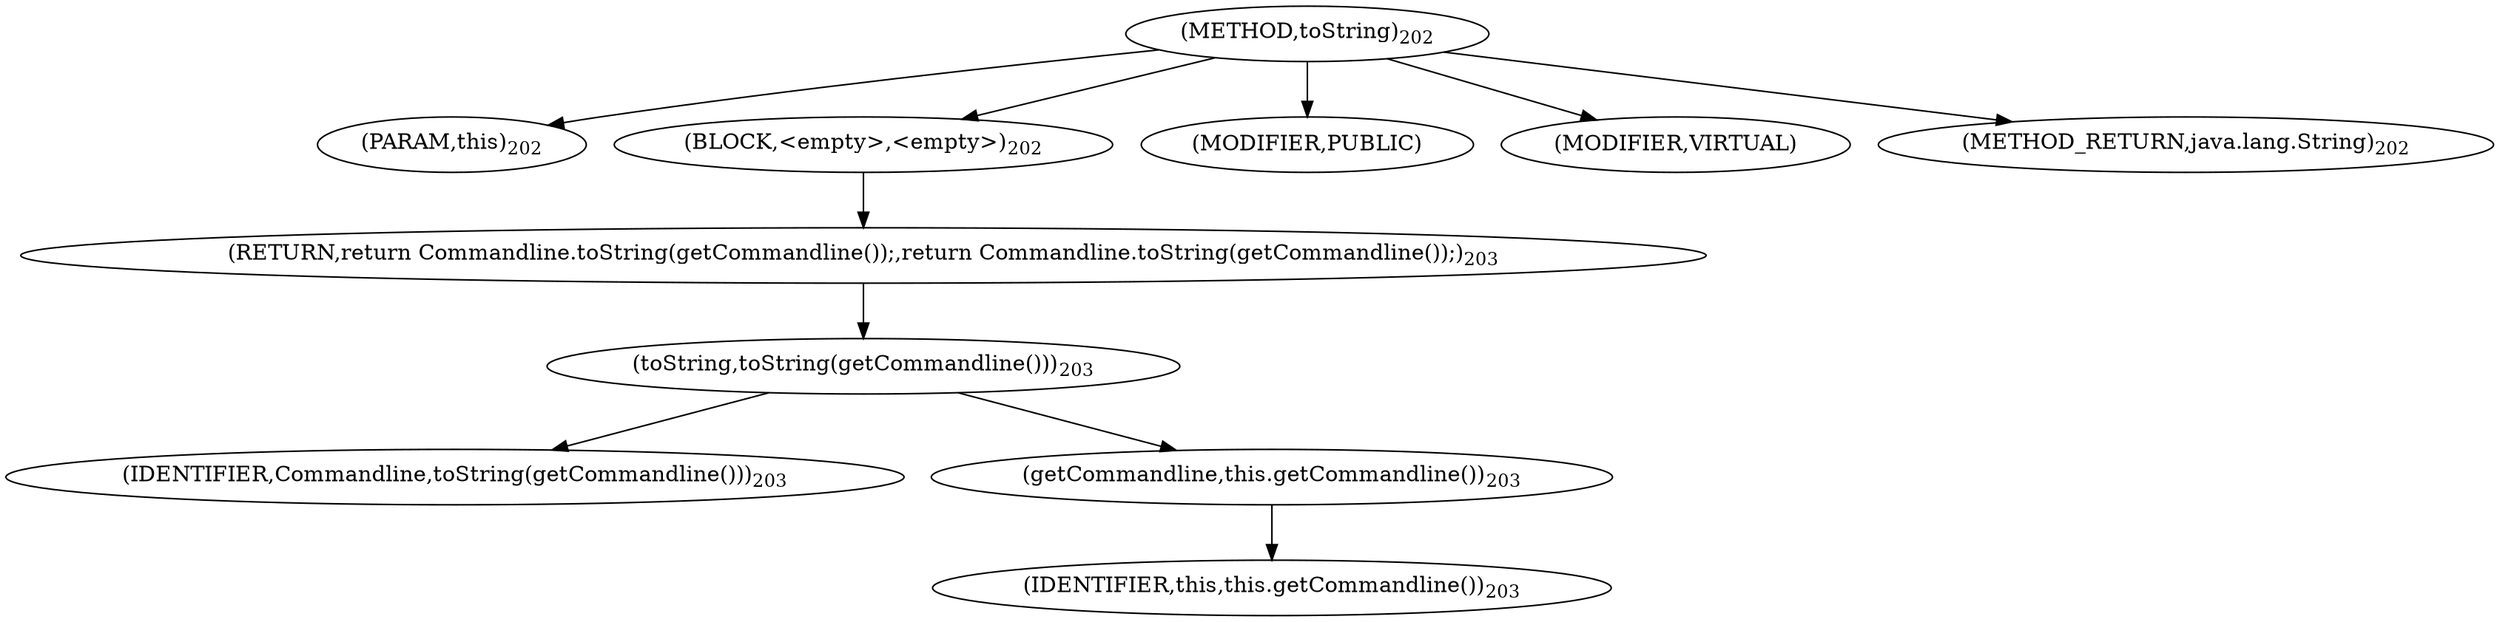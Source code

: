 digraph "toString" {  
"566" [label = <(METHOD,toString)<SUB>202</SUB>> ]
"16" [label = <(PARAM,this)<SUB>202</SUB>> ]
"567" [label = <(BLOCK,&lt;empty&gt;,&lt;empty&gt;)<SUB>202</SUB>> ]
"568" [label = <(RETURN,return Commandline.toString(getCommandline());,return Commandline.toString(getCommandline());)<SUB>203</SUB>> ]
"569" [label = <(toString,toString(getCommandline()))<SUB>203</SUB>> ]
"570" [label = <(IDENTIFIER,Commandline,toString(getCommandline()))<SUB>203</SUB>> ]
"571" [label = <(getCommandline,this.getCommandline())<SUB>203</SUB>> ]
"15" [label = <(IDENTIFIER,this,this.getCommandline())<SUB>203</SUB>> ]
"572" [label = <(MODIFIER,PUBLIC)> ]
"573" [label = <(MODIFIER,VIRTUAL)> ]
"574" [label = <(METHOD_RETURN,java.lang.String)<SUB>202</SUB>> ]
  "566" -> "16" 
  "566" -> "567" 
  "566" -> "572" 
  "566" -> "573" 
  "566" -> "574" 
  "567" -> "568" 
  "568" -> "569" 
  "569" -> "570" 
  "569" -> "571" 
  "571" -> "15" 
}

